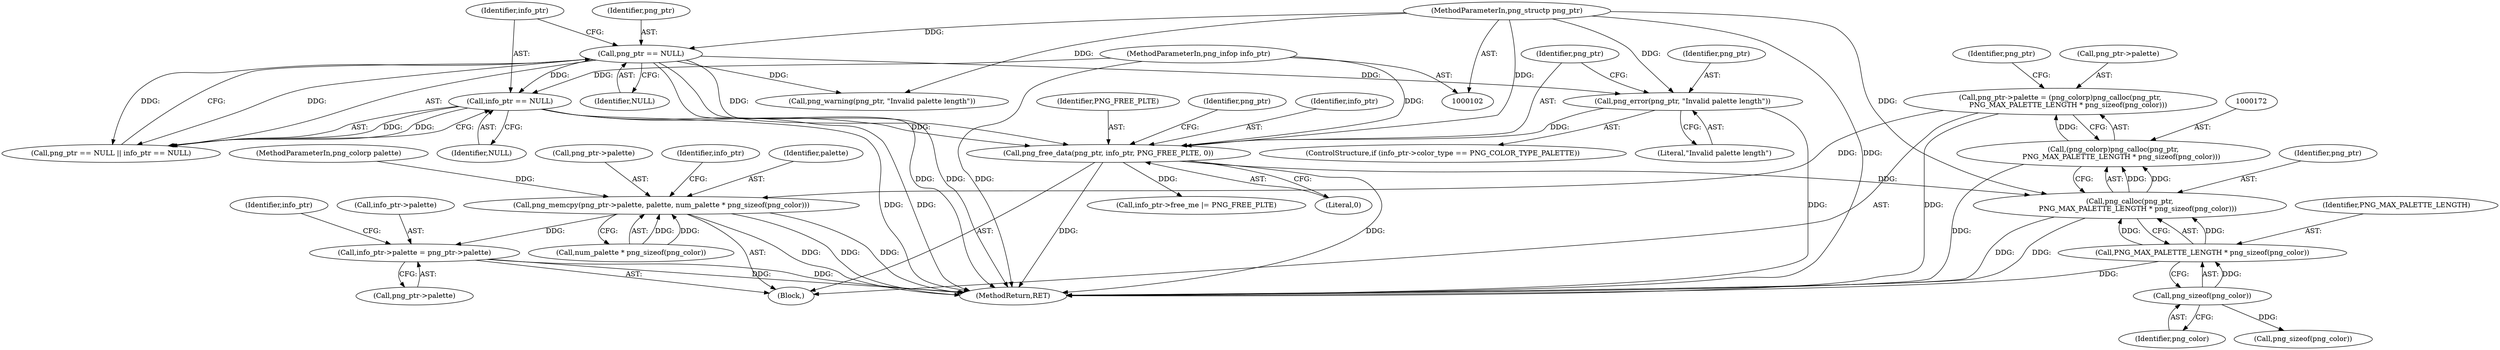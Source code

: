 digraph "0_Chrome_7f3d85b096f66870a15b37c2f40b219b2e292693_21@integer" {
"1000167" [label="(Call,png_ptr->palette = (png_colorp)png_calloc(png_ptr,\n       PNG_MAX_PALETTE_LENGTH * png_sizeof(png_color)))"];
"1000171" [label="(Call,(png_colorp)png_calloc(png_ptr,\n       PNG_MAX_PALETTE_LENGTH * png_sizeof(png_color)))"];
"1000173" [label="(Call,png_calloc(png_ptr,\n       PNG_MAX_PALETTE_LENGTH * png_sizeof(png_color)))"];
"1000162" [label="(Call,png_free_data(png_ptr, info_ptr, PNG_FREE_PLTE, 0))"];
"1000153" [label="(Call,png_error(png_ptr, \"Invalid palette length\"))"];
"1000115" [label="(Call,png_ptr == NULL)"];
"1000103" [label="(MethodParameterIn,png_structp png_ptr)"];
"1000118" [label="(Call,info_ptr == NULL)"];
"1000104" [label="(MethodParameterIn,png_infop info_ptr)"];
"1000175" [label="(Call,PNG_MAX_PALETTE_LENGTH * png_sizeof(png_color))"];
"1000177" [label="(Call,png_sizeof(png_color))"];
"1000179" [label="(Call,png_memcpy(png_ptr->palette, palette, num_palette * png_sizeof(png_color)))"];
"1000188" [label="(Call,info_ptr->palette = png_ptr->palette)"];
"1000116" [label="(Identifier,png_ptr)"];
"1000206" [label="(Call,info_ptr->free_me |= PNG_FREE_PLTE)"];
"1000189" [label="(Call,info_ptr->palette)"];
"1000184" [label="(Call,num_palette * png_sizeof(png_color))"];
"1000117" [label="(Identifier,NULL)"];
"1000179" [label="(Call,png_memcpy(png_ptr->palette, palette, num_palette * png_sizeof(png_color)))"];
"1000163" [label="(Identifier,png_ptr)"];
"1000114" [label="(Call,png_ptr == NULL || info_ptr == NULL)"];
"1000197" [label="(Identifier,info_ptr)"];
"1000167" [label="(Call,png_ptr->palette = (png_colorp)png_calloc(png_ptr,\n       PNG_MAX_PALETTE_LENGTH * png_sizeof(png_color)))"];
"1000120" [label="(Identifier,NULL)"];
"1000115" [label="(Call,png_ptr == NULL)"];
"1000180" [label="(Call,png_ptr->palette)"];
"1000166" [label="(Literal,0)"];
"1000174" [label="(Identifier,png_ptr)"];
"1000119" [label="(Identifier,info_ptr)"];
"1000118" [label="(Call,info_ptr == NULL)"];
"1000178" [label="(Identifier,png_color)"];
"1000173" [label="(Call,png_calloc(png_ptr,\n       PNG_MAX_PALETTE_LENGTH * png_sizeof(png_color)))"];
"1000190" [label="(Identifier,info_ptr)"];
"1000186" [label="(Call,png_sizeof(png_color))"];
"1000147" [label="(ControlStructure,if (info_ptr->color_type == PNG_COLOR_TYPE_PALETTE))"];
"1000168" [label="(Call,png_ptr->palette)"];
"1000176" [label="(Identifier,PNG_MAX_PALETTE_LENGTH)"];
"1000216" [label="(MethodReturn,RET)"];
"1000165" [label="(Identifier,PNG_FREE_PLTE)"];
"1000175" [label="(Call,PNG_MAX_PALETTE_LENGTH * png_sizeof(png_color))"];
"1000192" [label="(Call,png_ptr->palette)"];
"1000183" [label="(Identifier,palette)"];
"1000158" [label="(Call,png_warning(png_ptr, \"Invalid palette length\"))"];
"1000107" [label="(Block,)"];
"1000181" [label="(Identifier,png_ptr)"];
"1000177" [label="(Call,png_sizeof(png_color))"];
"1000155" [label="(Literal,\"Invalid palette length\")"];
"1000171" [label="(Call,(png_colorp)png_calloc(png_ptr,\n       PNG_MAX_PALETTE_LENGTH * png_sizeof(png_color)))"];
"1000169" [label="(Identifier,png_ptr)"];
"1000103" [label="(MethodParameterIn,png_structp png_ptr)"];
"1000162" [label="(Call,png_free_data(png_ptr, info_ptr, PNG_FREE_PLTE, 0))"];
"1000164" [label="(Identifier,info_ptr)"];
"1000154" [label="(Identifier,png_ptr)"];
"1000104" [label="(MethodParameterIn,png_infop info_ptr)"];
"1000153" [label="(Call,png_error(png_ptr, \"Invalid palette length\"))"];
"1000105" [label="(MethodParameterIn,png_colorp palette)"];
"1000188" [label="(Call,info_ptr->palette = png_ptr->palette)"];
"1000167" -> "1000107"  [label="AST: "];
"1000167" -> "1000171"  [label="CFG: "];
"1000168" -> "1000167"  [label="AST: "];
"1000171" -> "1000167"  [label="AST: "];
"1000181" -> "1000167"  [label="CFG: "];
"1000167" -> "1000216"  [label="DDG: "];
"1000171" -> "1000167"  [label="DDG: "];
"1000167" -> "1000179"  [label="DDG: "];
"1000171" -> "1000173"  [label="CFG: "];
"1000172" -> "1000171"  [label="AST: "];
"1000173" -> "1000171"  [label="AST: "];
"1000171" -> "1000216"  [label="DDG: "];
"1000173" -> "1000171"  [label="DDG: "];
"1000173" -> "1000171"  [label="DDG: "];
"1000173" -> "1000175"  [label="CFG: "];
"1000174" -> "1000173"  [label="AST: "];
"1000175" -> "1000173"  [label="AST: "];
"1000173" -> "1000216"  [label="DDG: "];
"1000173" -> "1000216"  [label="DDG: "];
"1000162" -> "1000173"  [label="DDG: "];
"1000103" -> "1000173"  [label="DDG: "];
"1000175" -> "1000173"  [label="DDG: "];
"1000175" -> "1000173"  [label="DDG: "];
"1000162" -> "1000107"  [label="AST: "];
"1000162" -> "1000166"  [label="CFG: "];
"1000163" -> "1000162"  [label="AST: "];
"1000164" -> "1000162"  [label="AST: "];
"1000165" -> "1000162"  [label="AST: "];
"1000166" -> "1000162"  [label="AST: "];
"1000169" -> "1000162"  [label="CFG: "];
"1000162" -> "1000216"  [label="DDG: "];
"1000162" -> "1000216"  [label="DDG: "];
"1000153" -> "1000162"  [label="DDG: "];
"1000115" -> "1000162"  [label="DDG: "];
"1000103" -> "1000162"  [label="DDG: "];
"1000118" -> "1000162"  [label="DDG: "];
"1000104" -> "1000162"  [label="DDG: "];
"1000162" -> "1000206"  [label="DDG: "];
"1000153" -> "1000147"  [label="AST: "];
"1000153" -> "1000155"  [label="CFG: "];
"1000154" -> "1000153"  [label="AST: "];
"1000155" -> "1000153"  [label="AST: "];
"1000163" -> "1000153"  [label="CFG: "];
"1000153" -> "1000216"  [label="DDG: "];
"1000115" -> "1000153"  [label="DDG: "];
"1000103" -> "1000153"  [label="DDG: "];
"1000115" -> "1000114"  [label="AST: "];
"1000115" -> "1000117"  [label="CFG: "];
"1000116" -> "1000115"  [label="AST: "];
"1000117" -> "1000115"  [label="AST: "];
"1000119" -> "1000115"  [label="CFG: "];
"1000114" -> "1000115"  [label="CFG: "];
"1000115" -> "1000216"  [label="DDG: "];
"1000115" -> "1000216"  [label="DDG: "];
"1000115" -> "1000114"  [label="DDG: "];
"1000115" -> "1000114"  [label="DDG: "];
"1000103" -> "1000115"  [label="DDG: "];
"1000115" -> "1000118"  [label="DDG: "];
"1000115" -> "1000158"  [label="DDG: "];
"1000103" -> "1000102"  [label="AST: "];
"1000103" -> "1000216"  [label="DDG: "];
"1000103" -> "1000158"  [label="DDG: "];
"1000118" -> "1000114"  [label="AST: "];
"1000118" -> "1000120"  [label="CFG: "];
"1000119" -> "1000118"  [label="AST: "];
"1000120" -> "1000118"  [label="AST: "];
"1000114" -> "1000118"  [label="CFG: "];
"1000118" -> "1000216"  [label="DDG: "];
"1000118" -> "1000216"  [label="DDG: "];
"1000118" -> "1000114"  [label="DDG: "];
"1000118" -> "1000114"  [label="DDG: "];
"1000104" -> "1000118"  [label="DDG: "];
"1000104" -> "1000102"  [label="AST: "];
"1000104" -> "1000216"  [label="DDG: "];
"1000175" -> "1000177"  [label="CFG: "];
"1000176" -> "1000175"  [label="AST: "];
"1000177" -> "1000175"  [label="AST: "];
"1000175" -> "1000216"  [label="DDG: "];
"1000177" -> "1000175"  [label="DDG: "];
"1000177" -> "1000178"  [label="CFG: "];
"1000178" -> "1000177"  [label="AST: "];
"1000177" -> "1000186"  [label="DDG: "];
"1000179" -> "1000107"  [label="AST: "];
"1000179" -> "1000184"  [label="CFG: "];
"1000180" -> "1000179"  [label="AST: "];
"1000183" -> "1000179"  [label="AST: "];
"1000184" -> "1000179"  [label="AST: "];
"1000190" -> "1000179"  [label="CFG: "];
"1000179" -> "1000216"  [label="DDG: "];
"1000179" -> "1000216"  [label="DDG: "];
"1000179" -> "1000216"  [label="DDG: "];
"1000105" -> "1000179"  [label="DDG: "];
"1000184" -> "1000179"  [label="DDG: "];
"1000184" -> "1000179"  [label="DDG: "];
"1000179" -> "1000188"  [label="DDG: "];
"1000188" -> "1000107"  [label="AST: "];
"1000188" -> "1000192"  [label="CFG: "];
"1000189" -> "1000188"  [label="AST: "];
"1000192" -> "1000188"  [label="AST: "];
"1000197" -> "1000188"  [label="CFG: "];
"1000188" -> "1000216"  [label="DDG: "];
"1000188" -> "1000216"  [label="DDG: "];
}
